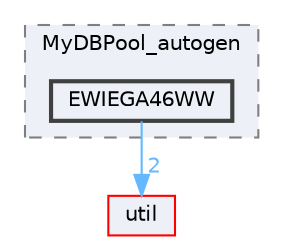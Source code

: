 digraph "EWIEGA46WW"
{
 // LATEX_PDF_SIZE
  bgcolor="transparent";
  edge [fontname=Helvetica,fontsize=10,labelfontname=Helvetica,labelfontsize=10];
  node [fontname=Helvetica,fontsize=10,shape=box,height=0.2,width=0.4];
  compound=true
  subgraph clusterdir_7f889d43fa3889be72161d5a0be87a74 {
    graph [ bgcolor="#edf0f7", pencolor="grey50", label="MyDBPool_autogen", fontname=Helvetica,fontsize=10 style="filled,dashed", URL="dir_7f889d43fa3889be72161d5a0be87a74.html",tooltip=""]
  dir_3ecde44ce356a24de0dbbab331704d8b [label="EWIEGA46WW", fillcolor="#edf0f7", color="grey25", style="filled,bold", URL="dir_3ecde44ce356a24de0dbbab331704d8b.html",tooltip=""];
  }
  dir_23ec12649285f9fabf3a6b7380226c28 [label="util", fillcolor="#edf0f7", color="red", style="filled", URL="dir_23ec12649285f9fabf3a6b7380226c28.html",tooltip=""];
  dir_3ecde44ce356a24de0dbbab331704d8b->dir_23ec12649285f9fabf3a6b7380226c28 [headlabel="2", labeldistance=1.5 headhref="dir_000118_000357.html" href="dir_000118_000357.html" color="steelblue1" fontcolor="steelblue1"];
}
